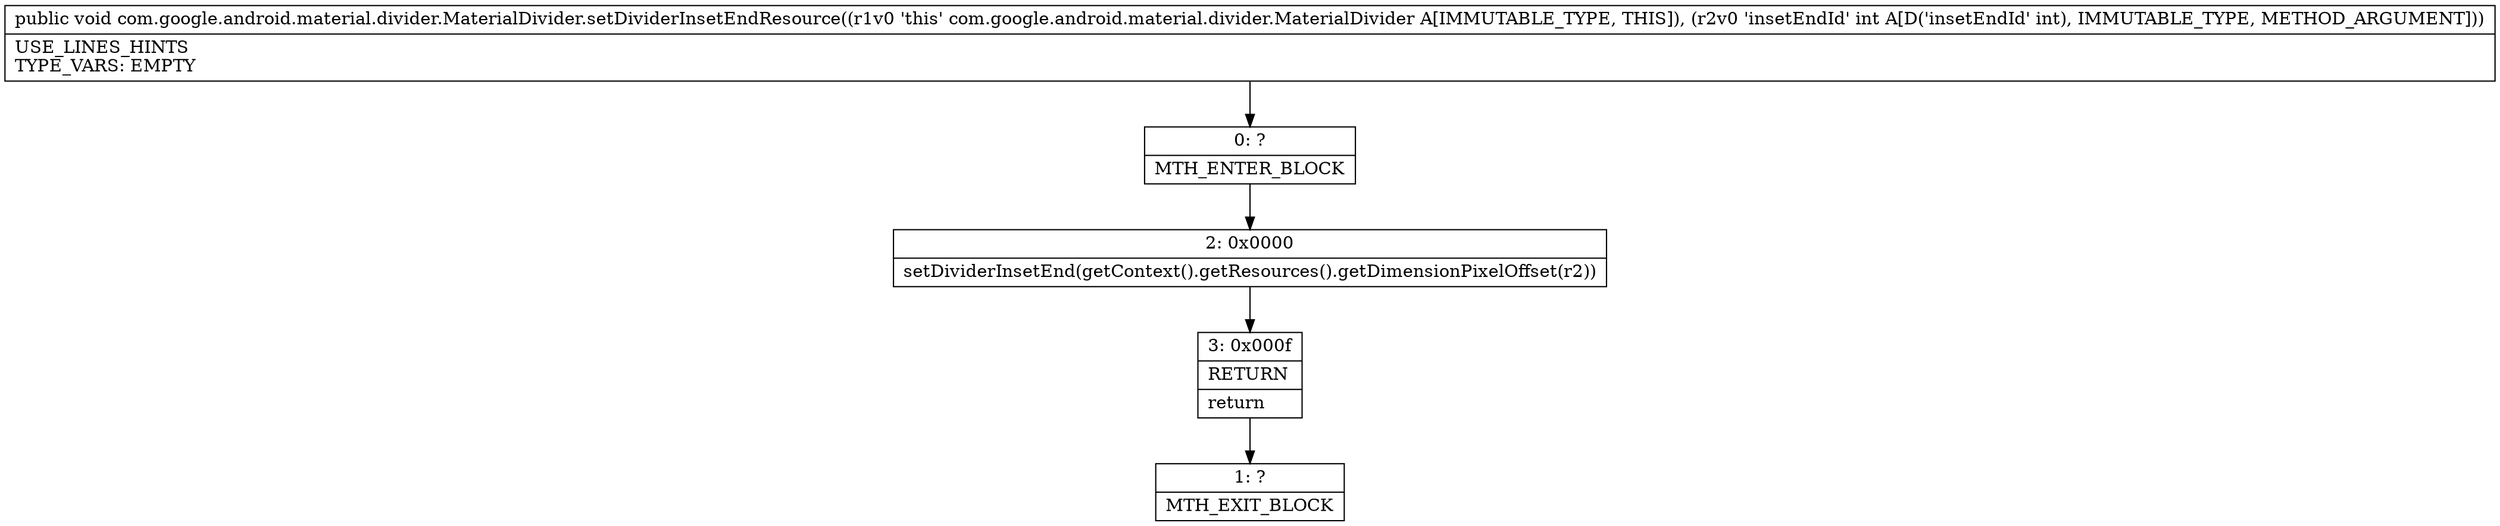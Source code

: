 digraph "CFG forcom.google.android.material.divider.MaterialDivider.setDividerInsetEndResource(I)V" {
Node_0 [shape=record,label="{0\:\ ?|MTH_ENTER_BLOCK\l}"];
Node_2 [shape=record,label="{2\:\ 0x0000|setDividerInsetEnd(getContext().getResources().getDimensionPixelOffset(r2))\l}"];
Node_3 [shape=record,label="{3\:\ 0x000f|RETURN\l|return\l}"];
Node_1 [shape=record,label="{1\:\ ?|MTH_EXIT_BLOCK\l}"];
MethodNode[shape=record,label="{public void com.google.android.material.divider.MaterialDivider.setDividerInsetEndResource((r1v0 'this' com.google.android.material.divider.MaterialDivider A[IMMUTABLE_TYPE, THIS]), (r2v0 'insetEndId' int A[D('insetEndId' int), IMMUTABLE_TYPE, METHOD_ARGUMENT]))  | USE_LINES_HINTS\lTYPE_VARS: EMPTY\l}"];
MethodNode -> Node_0;Node_0 -> Node_2;
Node_2 -> Node_3;
Node_3 -> Node_1;
}

